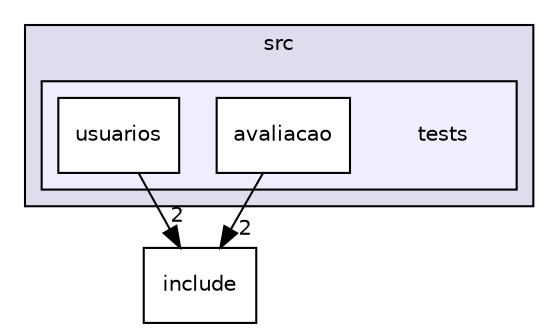 digraph "/home/luiz/Documentos/MP/MP-Proj-Final/src/tests" {
  compound=true
  node [ fontsize="10", fontname="Helvetica"];
  edge [ labelfontsize="10", labelfontname="Helvetica"];
  subgraph clusterdir_68267d1309a1af8e8297ef4c3efbcdba {
    graph [ bgcolor="#ddddee", pencolor="black", label="src" fontname="Helvetica", fontsize="10", URL="dir_68267d1309a1af8e8297ef4c3efbcdba.html"]
  subgraph clusterdir_d93a1d4020dea85bb71b237545b5e722 {
    graph [ bgcolor="#eeeeff", pencolor="black", label="" URL="dir_d93a1d4020dea85bb71b237545b5e722.html"];
    dir_d93a1d4020dea85bb71b237545b5e722 [shape=plaintext label="tests"];
    dir_9921b6f9209e24d81c6faa574512e95d [shape=box label="avaliacao" color="black" fillcolor="white" style="filled" URL="dir_9921b6f9209e24d81c6faa574512e95d.html"];
    dir_e226ef6143ce5e8af34d1427ee4c3628 [shape=box label="usuarios" color="black" fillcolor="white" style="filled" URL="dir_e226ef6143ce5e8af34d1427ee4c3628.html"];
  }
  }
  dir_d44c64559bbebec7f509842c48db8b23 [shape=box label="include" URL="dir_d44c64559bbebec7f509842c48db8b23.html"];
  dir_e226ef6143ce5e8af34d1427ee4c3628->dir_d44c64559bbebec7f509842c48db8b23 [headlabel="2", labeldistance=1.5 headhref="dir_000006_000000.html"];
  dir_9921b6f9209e24d81c6faa574512e95d->dir_d44c64559bbebec7f509842c48db8b23 [headlabel="2", labeldistance=1.5 headhref="dir_000005_000000.html"];
}
